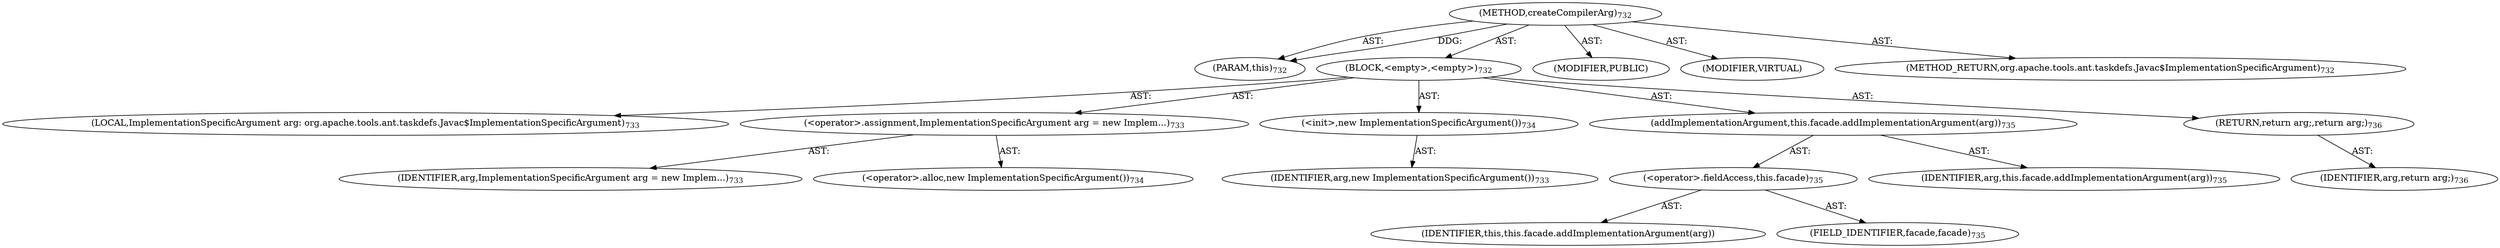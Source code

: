 digraph "createCompilerArg" {  
"111669149756" [label = <(METHOD,createCompilerArg)<SUB>732</SUB>> ]
"115964117090" [label = <(PARAM,this)<SUB>732</SUB>> ]
"25769803862" [label = <(BLOCK,&lt;empty&gt;,&lt;empty&gt;)<SUB>732</SUB>> ]
"94489280512" [label = <(LOCAL,ImplementationSpecificArgument arg: org.apache.tools.ant.taskdefs.Javac$ImplementationSpecificArgument)<SUB>733</SUB>> ]
"30064771306" [label = <(&lt;operator&gt;.assignment,ImplementationSpecificArgument arg = new Implem...)<SUB>733</SUB>> ]
"68719476926" [label = <(IDENTIFIER,arg,ImplementationSpecificArgument arg = new Implem...)<SUB>733</SUB>> ]
"30064771307" [label = <(&lt;operator&gt;.alloc,new ImplementationSpecificArgument())<SUB>734</SUB>> ]
"30064771308" [label = <(&lt;init&gt;,new ImplementationSpecificArgument())<SUB>734</SUB>> ]
"68719476927" [label = <(IDENTIFIER,arg,new ImplementationSpecificArgument())<SUB>733</SUB>> ]
"30064771309" [label = <(addImplementationArgument,this.facade.addImplementationArgument(arg))<SUB>735</SUB>> ]
"30064771310" [label = <(&lt;operator&gt;.fieldAccess,this.facade)<SUB>735</SUB>> ]
"68719476928" [label = <(IDENTIFIER,this,this.facade.addImplementationArgument(arg))> ]
"55834574961" [label = <(FIELD_IDENTIFIER,facade,facade)<SUB>735</SUB>> ]
"68719476929" [label = <(IDENTIFIER,arg,this.facade.addImplementationArgument(arg))<SUB>735</SUB>> ]
"146028888095" [label = <(RETURN,return arg;,return arg;)<SUB>736</SUB>> ]
"68719476930" [label = <(IDENTIFIER,arg,return arg;)<SUB>736</SUB>> ]
"133143986325" [label = <(MODIFIER,PUBLIC)> ]
"133143986326" [label = <(MODIFIER,VIRTUAL)> ]
"128849018940" [label = <(METHOD_RETURN,org.apache.tools.ant.taskdefs.Javac$ImplementationSpecificArgument)<SUB>732</SUB>> ]
  "111669149756" -> "115964117090"  [ label = "AST: "] 
  "111669149756" -> "25769803862"  [ label = "AST: "] 
  "111669149756" -> "133143986325"  [ label = "AST: "] 
  "111669149756" -> "133143986326"  [ label = "AST: "] 
  "111669149756" -> "128849018940"  [ label = "AST: "] 
  "25769803862" -> "94489280512"  [ label = "AST: "] 
  "25769803862" -> "30064771306"  [ label = "AST: "] 
  "25769803862" -> "30064771308"  [ label = "AST: "] 
  "25769803862" -> "30064771309"  [ label = "AST: "] 
  "25769803862" -> "146028888095"  [ label = "AST: "] 
  "30064771306" -> "68719476926"  [ label = "AST: "] 
  "30064771306" -> "30064771307"  [ label = "AST: "] 
  "30064771308" -> "68719476927"  [ label = "AST: "] 
  "30064771309" -> "30064771310"  [ label = "AST: "] 
  "30064771309" -> "68719476929"  [ label = "AST: "] 
  "30064771310" -> "68719476928"  [ label = "AST: "] 
  "30064771310" -> "55834574961"  [ label = "AST: "] 
  "146028888095" -> "68719476930"  [ label = "AST: "] 
  "111669149756" -> "115964117090"  [ label = "DDG: "] 
}

